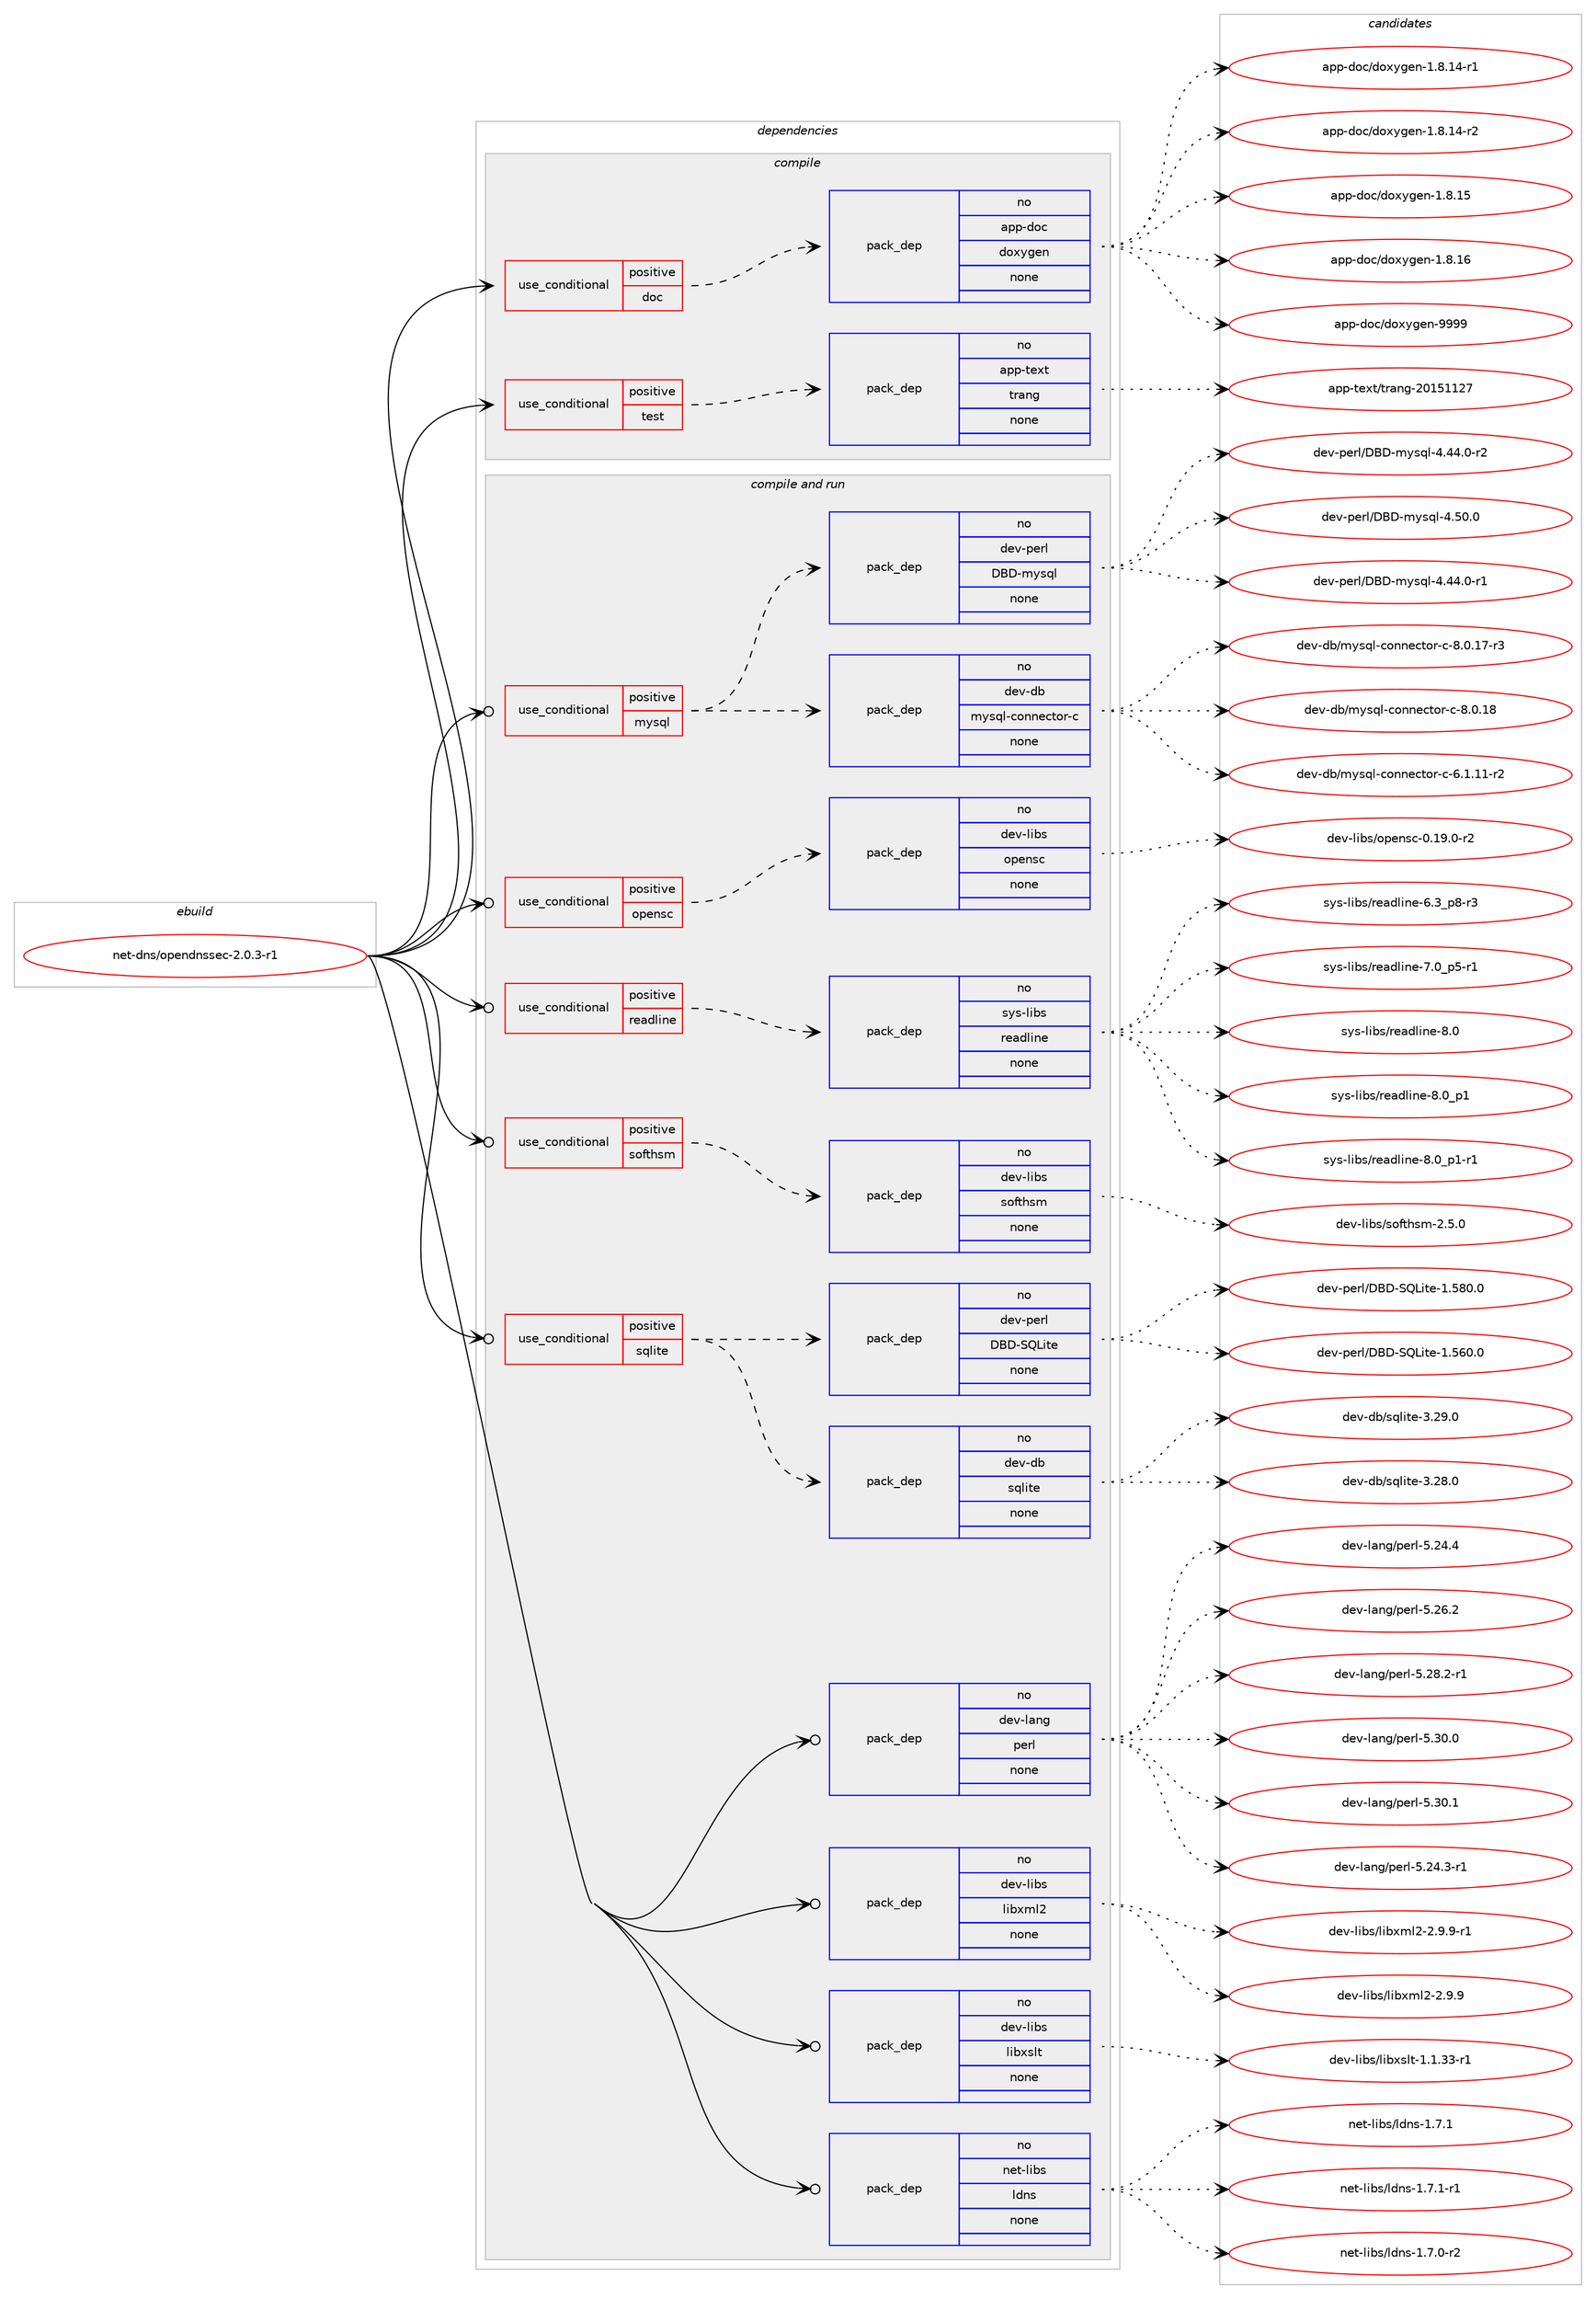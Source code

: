 digraph prolog {

# *************
# Graph options
# *************

newrank=true;
concentrate=true;
compound=true;
graph [rankdir=LR,fontname=Helvetica,fontsize=10,ranksep=1.5];#, ranksep=2.5, nodesep=0.2];
edge  [arrowhead=vee];
node  [fontname=Helvetica,fontsize=10];

# **********
# The ebuild
# **********

subgraph cluster_leftcol {
color=gray;
rank=same;
label=<<i>ebuild</i>>;
id [label="net-dns/opendnssec-2.0.3-r1", color=red, width=4, href="../net-dns/opendnssec-2.0.3-r1.svg"];
}

# ****************
# The dependencies
# ****************

subgraph cluster_midcol {
color=gray;
label=<<i>dependencies</i>>;
subgraph cluster_compile {
fillcolor="#eeeeee";
style=filled;
label=<<i>compile</i>>;
subgraph cond199363 {
dependency818594 [label=<<TABLE BORDER="0" CELLBORDER="1" CELLSPACING="0" CELLPADDING="4"><TR><TD ROWSPAN="3" CELLPADDING="10">use_conditional</TD></TR><TR><TD>positive</TD></TR><TR><TD>doc</TD></TR></TABLE>>, shape=none, color=red];
subgraph pack604916 {
dependency818595 [label=<<TABLE BORDER="0" CELLBORDER="1" CELLSPACING="0" CELLPADDING="4" WIDTH="220"><TR><TD ROWSPAN="6" CELLPADDING="30">pack_dep</TD></TR><TR><TD WIDTH="110">no</TD></TR><TR><TD>app-doc</TD></TR><TR><TD>doxygen</TD></TR><TR><TD>none</TD></TR><TR><TD></TD></TR></TABLE>>, shape=none, color=blue];
}
dependency818594:e -> dependency818595:w [weight=20,style="dashed",arrowhead="vee"];
}
id:e -> dependency818594:w [weight=20,style="solid",arrowhead="vee"];
subgraph cond199364 {
dependency818596 [label=<<TABLE BORDER="0" CELLBORDER="1" CELLSPACING="0" CELLPADDING="4"><TR><TD ROWSPAN="3" CELLPADDING="10">use_conditional</TD></TR><TR><TD>positive</TD></TR><TR><TD>test</TD></TR></TABLE>>, shape=none, color=red];
subgraph pack604917 {
dependency818597 [label=<<TABLE BORDER="0" CELLBORDER="1" CELLSPACING="0" CELLPADDING="4" WIDTH="220"><TR><TD ROWSPAN="6" CELLPADDING="30">pack_dep</TD></TR><TR><TD WIDTH="110">no</TD></TR><TR><TD>app-text</TD></TR><TR><TD>trang</TD></TR><TR><TD>none</TD></TR><TR><TD></TD></TR></TABLE>>, shape=none, color=blue];
}
dependency818596:e -> dependency818597:w [weight=20,style="dashed",arrowhead="vee"];
}
id:e -> dependency818596:w [weight=20,style="solid",arrowhead="vee"];
}
subgraph cluster_compileandrun {
fillcolor="#eeeeee";
style=filled;
label=<<i>compile and run</i>>;
subgraph cond199365 {
dependency818598 [label=<<TABLE BORDER="0" CELLBORDER="1" CELLSPACING="0" CELLPADDING="4"><TR><TD ROWSPAN="3" CELLPADDING="10">use_conditional</TD></TR><TR><TD>positive</TD></TR><TR><TD>mysql</TD></TR></TABLE>>, shape=none, color=red];
subgraph pack604918 {
dependency818599 [label=<<TABLE BORDER="0" CELLBORDER="1" CELLSPACING="0" CELLPADDING="4" WIDTH="220"><TR><TD ROWSPAN="6" CELLPADDING="30">pack_dep</TD></TR><TR><TD WIDTH="110">no</TD></TR><TR><TD>dev-db</TD></TR><TR><TD>mysql-connector-c</TD></TR><TR><TD>none</TD></TR><TR><TD></TD></TR></TABLE>>, shape=none, color=blue];
}
dependency818598:e -> dependency818599:w [weight=20,style="dashed",arrowhead="vee"];
subgraph pack604919 {
dependency818600 [label=<<TABLE BORDER="0" CELLBORDER="1" CELLSPACING="0" CELLPADDING="4" WIDTH="220"><TR><TD ROWSPAN="6" CELLPADDING="30">pack_dep</TD></TR><TR><TD WIDTH="110">no</TD></TR><TR><TD>dev-perl</TD></TR><TR><TD>DBD-mysql</TD></TR><TR><TD>none</TD></TR><TR><TD></TD></TR></TABLE>>, shape=none, color=blue];
}
dependency818598:e -> dependency818600:w [weight=20,style="dashed",arrowhead="vee"];
}
id:e -> dependency818598:w [weight=20,style="solid",arrowhead="odotvee"];
subgraph cond199366 {
dependency818601 [label=<<TABLE BORDER="0" CELLBORDER="1" CELLSPACING="0" CELLPADDING="4"><TR><TD ROWSPAN="3" CELLPADDING="10">use_conditional</TD></TR><TR><TD>positive</TD></TR><TR><TD>opensc</TD></TR></TABLE>>, shape=none, color=red];
subgraph pack604920 {
dependency818602 [label=<<TABLE BORDER="0" CELLBORDER="1" CELLSPACING="0" CELLPADDING="4" WIDTH="220"><TR><TD ROWSPAN="6" CELLPADDING="30">pack_dep</TD></TR><TR><TD WIDTH="110">no</TD></TR><TR><TD>dev-libs</TD></TR><TR><TD>opensc</TD></TR><TR><TD>none</TD></TR><TR><TD></TD></TR></TABLE>>, shape=none, color=blue];
}
dependency818601:e -> dependency818602:w [weight=20,style="dashed",arrowhead="vee"];
}
id:e -> dependency818601:w [weight=20,style="solid",arrowhead="odotvee"];
subgraph cond199367 {
dependency818603 [label=<<TABLE BORDER="0" CELLBORDER="1" CELLSPACING="0" CELLPADDING="4"><TR><TD ROWSPAN="3" CELLPADDING="10">use_conditional</TD></TR><TR><TD>positive</TD></TR><TR><TD>readline</TD></TR></TABLE>>, shape=none, color=red];
subgraph pack604921 {
dependency818604 [label=<<TABLE BORDER="0" CELLBORDER="1" CELLSPACING="0" CELLPADDING="4" WIDTH="220"><TR><TD ROWSPAN="6" CELLPADDING="30">pack_dep</TD></TR><TR><TD WIDTH="110">no</TD></TR><TR><TD>sys-libs</TD></TR><TR><TD>readline</TD></TR><TR><TD>none</TD></TR><TR><TD></TD></TR></TABLE>>, shape=none, color=blue];
}
dependency818603:e -> dependency818604:w [weight=20,style="dashed",arrowhead="vee"];
}
id:e -> dependency818603:w [weight=20,style="solid",arrowhead="odotvee"];
subgraph cond199368 {
dependency818605 [label=<<TABLE BORDER="0" CELLBORDER="1" CELLSPACING="0" CELLPADDING="4"><TR><TD ROWSPAN="3" CELLPADDING="10">use_conditional</TD></TR><TR><TD>positive</TD></TR><TR><TD>softhsm</TD></TR></TABLE>>, shape=none, color=red];
subgraph pack604922 {
dependency818606 [label=<<TABLE BORDER="0" CELLBORDER="1" CELLSPACING="0" CELLPADDING="4" WIDTH="220"><TR><TD ROWSPAN="6" CELLPADDING="30">pack_dep</TD></TR><TR><TD WIDTH="110">no</TD></TR><TR><TD>dev-libs</TD></TR><TR><TD>softhsm</TD></TR><TR><TD>none</TD></TR><TR><TD></TD></TR></TABLE>>, shape=none, color=blue];
}
dependency818605:e -> dependency818606:w [weight=20,style="dashed",arrowhead="vee"];
}
id:e -> dependency818605:w [weight=20,style="solid",arrowhead="odotvee"];
subgraph cond199369 {
dependency818607 [label=<<TABLE BORDER="0" CELLBORDER="1" CELLSPACING="0" CELLPADDING="4"><TR><TD ROWSPAN="3" CELLPADDING="10">use_conditional</TD></TR><TR><TD>positive</TD></TR><TR><TD>sqlite</TD></TR></TABLE>>, shape=none, color=red];
subgraph pack604923 {
dependency818608 [label=<<TABLE BORDER="0" CELLBORDER="1" CELLSPACING="0" CELLPADDING="4" WIDTH="220"><TR><TD ROWSPAN="6" CELLPADDING="30">pack_dep</TD></TR><TR><TD WIDTH="110">no</TD></TR><TR><TD>dev-db</TD></TR><TR><TD>sqlite</TD></TR><TR><TD>none</TD></TR><TR><TD></TD></TR></TABLE>>, shape=none, color=blue];
}
dependency818607:e -> dependency818608:w [weight=20,style="dashed",arrowhead="vee"];
subgraph pack604924 {
dependency818609 [label=<<TABLE BORDER="0" CELLBORDER="1" CELLSPACING="0" CELLPADDING="4" WIDTH="220"><TR><TD ROWSPAN="6" CELLPADDING="30">pack_dep</TD></TR><TR><TD WIDTH="110">no</TD></TR><TR><TD>dev-perl</TD></TR><TR><TD>DBD-SQLite</TD></TR><TR><TD>none</TD></TR><TR><TD></TD></TR></TABLE>>, shape=none, color=blue];
}
dependency818607:e -> dependency818609:w [weight=20,style="dashed",arrowhead="vee"];
}
id:e -> dependency818607:w [weight=20,style="solid",arrowhead="odotvee"];
subgraph pack604925 {
dependency818610 [label=<<TABLE BORDER="0" CELLBORDER="1" CELLSPACING="0" CELLPADDING="4" WIDTH="220"><TR><TD ROWSPAN="6" CELLPADDING="30">pack_dep</TD></TR><TR><TD WIDTH="110">no</TD></TR><TR><TD>dev-lang</TD></TR><TR><TD>perl</TD></TR><TR><TD>none</TD></TR><TR><TD></TD></TR></TABLE>>, shape=none, color=blue];
}
id:e -> dependency818610:w [weight=20,style="solid",arrowhead="odotvee"];
subgraph pack604926 {
dependency818611 [label=<<TABLE BORDER="0" CELLBORDER="1" CELLSPACING="0" CELLPADDING="4" WIDTH="220"><TR><TD ROWSPAN="6" CELLPADDING="30">pack_dep</TD></TR><TR><TD WIDTH="110">no</TD></TR><TR><TD>dev-libs</TD></TR><TR><TD>libxml2</TD></TR><TR><TD>none</TD></TR><TR><TD></TD></TR></TABLE>>, shape=none, color=blue];
}
id:e -> dependency818611:w [weight=20,style="solid",arrowhead="odotvee"];
subgraph pack604927 {
dependency818612 [label=<<TABLE BORDER="0" CELLBORDER="1" CELLSPACING="0" CELLPADDING="4" WIDTH="220"><TR><TD ROWSPAN="6" CELLPADDING="30">pack_dep</TD></TR><TR><TD WIDTH="110">no</TD></TR><TR><TD>dev-libs</TD></TR><TR><TD>libxslt</TD></TR><TR><TD>none</TD></TR><TR><TD></TD></TR></TABLE>>, shape=none, color=blue];
}
id:e -> dependency818612:w [weight=20,style="solid",arrowhead="odotvee"];
subgraph pack604928 {
dependency818613 [label=<<TABLE BORDER="0" CELLBORDER="1" CELLSPACING="0" CELLPADDING="4" WIDTH="220"><TR><TD ROWSPAN="6" CELLPADDING="30">pack_dep</TD></TR><TR><TD WIDTH="110">no</TD></TR><TR><TD>net-libs</TD></TR><TR><TD>ldns</TD></TR><TR><TD>none</TD></TR><TR><TD></TD></TR></TABLE>>, shape=none, color=blue];
}
id:e -> dependency818613:w [weight=20,style="solid",arrowhead="odotvee"];
}
subgraph cluster_run {
fillcolor="#eeeeee";
style=filled;
label=<<i>run</i>>;
}
}

# **************
# The candidates
# **************

subgraph cluster_choices {
rank=same;
color=gray;
label=<<i>candidates</i>>;

subgraph choice604916 {
color=black;
nodesep=1;
choice97112112451001119947100111120121103101110454946564649524511449 [label="app-doc/doxygen-1.8.14-r1", color=red, width=4,href="../app-doc/doxygen-1.8.14-r1.svg"];
choice97112112451001119947100111120121103101110454946564649524511450 [label="app-doc/doxygen-1.8.14-r2", color=red, width=4,href="../app-doc/doxygen-1.8.14-r2.svg"];
choice9711211245100111994710011112012110310111045494656464953 [label="app-doc/doxygen-1.8.15", color=red, width=4,href="../app-doc/doxygen-1.8.15.svg"];
choice9711211245100111994710011112012110310111045494656464954 [label="app-doc/doxygen-1.8.16", color=red, width=4,href="../app-doc/doxygen-1.8.16.svg"];
choice971121124510011199471001111201211031011104557575757 [label="app-doc/doxygen-9999", color=red, width=4,href="../app-doc/doxygen-9999.svg"];
dependency818595:e -> choice97112112451001119947100111120121103101110454946564649524511449:w [style=dotted,weight="100"];
dependency818595:e -> choice97112112451001119947100111120121103101110454946564649524511450:w [style=dotted,weight="100"];
dependency818595:e -> choice9711211245100111994710011112012110310111045494656464953:w [style=dotted,weight="100"];
dependency818595:e -> choice9711211245100111994710011112012110310111045494656464954:w [style=dotted,weight="100"];
dependency818595:e -> choice971121124510011199471001111201211031011104557575757:w [style=dotted,weight="100"];
}
subgraph choice604917 {
color=black;
nodesep=1;
choice97112112451161011201164711611497110103455048495349495055 [label="app-text/trang-20151127", color=red, width=4,href="../app-text/trang-20151127.svg"];
dependency818597:e -> choice97112112451161011201164711611497110103455048495349495055:w [style=dotted,weight="100"];
}
subgraph choice604918 {
color=black;
nodesep=1;
choice1001011184510098471091211151131084599111110110101991161111144599455446494649494511450 [label="dev-db/mysql-connector-c-6.1.11-r2", color=red, width=4,href="../dev-db/mysql-connector-c-6.1.11-r2.svg"];
choice1001011184510098471091211151131084599111110110101991161111144599455646484649554511451 [label="dev-db/mysql-connector-c-8.0.17-r3", color=red, width=4,href="../dev-db/mysql-connector-c-8.0.17-r3.svg"];
choice100101118451009847109121115113108459911111011010199116111114459945564648464956 [label="dev-db/mysql-connector-c-8.0.18", color=red, width=4,href="../dev-db/mysql-connector-c-8.0.18.svg"];
dependency818599:e -> choice1001011184510098471091211151131084599111110110101991161111144599455446494649494511450:w [style=dotted,weight="100"];
dependency818599:e -> choice1001011184510098471091211151131084599111110110101991161111144599455646484649554511451:w [style=dotted,weight="100"];
dependency818599:e -> choice100101118451009847109121115113108459911111011010199116111114459945564648464956:w [style=dotted,weight="100"];
}
subgraph choice604919 {
color=black;
nodesep=1;
choice100101118451121011141084768666845109121115113108455246525246484511449 [label="dev-perl/DBD-mysql-4.44.0-r1", color=red, width=4,href="../dev-perl/DBD-mysql-4.44.0-r1.svg"];
choice100101118451121011141084768666845109121115113108455246525246484511450 [label="dev-perl/DBD-mysql-4.44.0-r2", color=red, width=4,href="../dev-perl/DBD-mysql-4.44.0-r2.svg"];
choice10010111845112101114108476866684510912111511310845524653484648 [label="dev-perl/DBD-mysql-4.50.0", color=red, width=4,href="../dev-perl/DBD-mysql-4.50.0.svg"];
dependency818600:e -> choice100101118451121011141084768666845109121115113108455246525246484511449:w [style=dotted,weight="100"];
dependency818600:e -> choice100101118451121011141084768666845109121115113108455246525246484511450:w [style=dotted,weight="100"];
dependency818600:e -> choice10010111845112101114108476866684510912111511310845524653484648:w [style=dotted,weight="100"];
}
subgraph choice604920 {
color=black;
nodesep=1;
choice10010111845108105981154711111210111011599454846495746484511450 [label="dev-libs/opensc-0.19.0-r2", color=red, width=4,href="../dev-libs/opensc-0.19.0-r2.svg"];
dependency818602:e -> choice10010111845108105981154711111210111011599454846495746484511450:w [style=dotted,weight="100"];
}
subgraph choice604921 {
color=black;
nodesep=1;
choice115121115451081059811547114101971001081051101014554465195112564511451 [label="sys-libs/readline-6.3_p8-r3", color=red, width=4,href="../sys-libs/readline-6.3_p8-r3.svg"];
choice115121115451081059811547114101971001081051101014555464895112534511449 [label="sys-libs/readline-7.0_p5-r1", color=red, width=4,href="../sys-libs/readline-7.0_p5-r1.svg"];
choice1151211154510810598115471141019710010810511010145564648 [label="sys-libs/readline-8.0", color=red, width=4,href="../sys-libs/readline-8.0.svg"];
choice11512111545108105981154711410197100108105110101455646489511249 [label="sys-libs/readline-8.0_p1", color=red, width=4,href="../sys-libs/readline-8.0_p1.svg"];
choice115121115451081059811547114101971001081051101014556464895112494511449 [label="sys-libs/readline-8.0_p1-r1", color=red, width=4,href="../sys-libs/readline-8.0_p1-r1.svg"];
dependency818604:e -> choice115121115451081059811547114101971001081051101014554465195112564511451:w [style=dotted,weight="100"];
dependency818604:e -> choice115121115451081059811547114101971001081051101014555464895112534511449:w [style=dotted,weight="100"];
dependency818604:e -> choice1151211154510810598115471141019710010810511010145564648:w [style=dotted,weight="100"];
dependency818604:e -> choice11512111545108105981154711410197100108105110101455646489511249:w [style=dotted,weight="100"];
dependency818604:e -> choice115121115451081059811547114101971001081051101014556464895112494511449:w [style=dotted,weight="100"];
}
subgraph choice604922 {
color=black;
nodesep=1;
choice100101118451081059811547115111102116104115109455046534648 [label="dev-libs/softhsm-2.5.0", color=red, width=4,href="../dev-libs/softhsm-2.5.0.svg"];
dependency818606:e -> choice100101118451081059811547115111102116104115109455046534648:w [style=dotted,weight="100"];
}
subgraph choice604923 {
color=black;
nodesep=1;
choice10010111845100984711511310810511610145514650564648 [label="dev-db/sqlite-3.28.0", color=red, width=4,href="../dev-db/sqlite-3.28.0.svg"];
choice10010111845100984711511310810511610145514650574648 [label="dev-db/sqlite-3.29.0", color=red, width=4,href="../dev-db/sqlite-3.29.0.svg"];
dependency818608:e -> choice10010111845100984711511310810511610145514650564648:w [style=dotted,weight="100"];
dependency818608:e -> choice10010111845100984711511310810511610145514650574648:w [style=dotted,weight="100"];
}
subgraph choice604924 {
color=black;
nodesep=1;
choice1001011184511210111410847686668458381761051161014549465354484648 [label="dev-perl/DBD-SQLite-1.560.0", color=red, width=4,href="../dev-perl/DBD-SQLite-1.560.0.svg"];
choice1001011184511210111410847686668458381761051161014549465356484648 [label="dev-perl/DBD-SQLite-1.580.0", color=red, width=4,href="../dev-perl/DBD-SQLite-1.580.0.svg"];
dependency818609:e -> choice1001011184511210111410847686668458381761051161014549465354484648:w [style=dotted,weight="100"];
dependency818609:e -> choice1001011184511210111410847686668458381761051161014549465356484648:w [style=dotted,weight="100"];
}
subgraph choice604925 {
color=black;
nodesep=1;
choice100101118451089711010347112101114108455346505246514511449 [label="dev-lang/perl-5.24.3-r1", color=red, width=4,href="../dev-lang/perl-5.24.3-r1.svg"];
choice10010111845108971101034711210111410845534650524652 [label="dev-lang/perl-5.24.4", color=red, width=4,href="../dev-lang/perl-5.24.4.svg"];
choice10010111845108971101034711210111410845534650544650 [label="dev-lang/perl-5.26.2", color=red, width=4,href="../dev-lang/perl-5.26.2.svg"];
choice100101118451089711010347112101114108455346505646504511449 [label="dev-lang/perl-5.28.2-r1", color=red, width=4,href="../dev-lang/perl-5.28.2-r1.svg"];
choice10010111845108971101034711210111410845534651484648 [label="dev-lang/perl-5.30.0", color=red, width=4,href="../dev-lang/perl-5.30.0.svg"];
choice10010111845108971101034711210111410845534651484649 [label="dev-lang/perl-5.30.1", color=red, width=4,href="../dev-lang/perl-5.30.1.svg"];
dependency818610:e -> choice100101118451089711010347112101114108455346505246514511449:w [style=dotted,weight="100"];
dependency818610:e -> choice10010111845108971101034711210111410845534650524652:w [style=dotted,weight="100"];
dependency818610:e -> choice10010111845108971101034711210111410845534650544650:w [style=dotted,weight="100"];
dependency818610:e -> choice100101118451089711010347112101114108455346505646504511449:w [style=dotted,weight="100"];
dependency818610:e -> choice10010111845108971101034711210111410845534651484648:w [style=dotted,weight="100"];
dependency818610:e -> choice10010111845108971101034711210111410845534651484649:w [style=dotted,weight="100"];
}
subgraph choice604926 {
color=black;
nodesep=1;
choice1001011184510810598115471081059812010910850455046574657 [label="dev-libs/libxml2-2.9.9", color=red, width=4,href="../dev-libs/libxml2-2.9.9.svg"];
choice10010111845108105981154710810598120109108504550465746574511449 [label="dev-libs/libxml2-2.9.9-r1", color=red, width=4,href="../dev-libs/libxml2-2.9.9-r1.svg"];
dependency818611:e -> choice1001011184510810598115471081059812010910850455046574657:w [style=dotted,weight="100"];
dependency818611:e -> choice10010111845108105981154710810598120109108504550465746574511449:w [style=dotted,weight="100"];
}
subgraph choice604927 {
color=black;
nodesep=1;
choice10010111845108105981154710810598120115108116454946494651514511449 [label="dev-libs/libxslt-1.1.33-r1", color=red, width=4,href="../dev-libs/libxslt-1.1.33-r1.svg"];
dependency818612:e -> choice10010111845108105981154710810598120115108116454946494651514511449:w [style=dotted,weight="100"];
}
subgraph choice604928 {
color=black;
nodesep=1;
choice1101011164510810598115471081001101154549465546484511450 [label="net-libs/ldns-1.7.0-r2", color=red, width=4,href="../net-libs/ldns-1.7.0-r2.svg"];
choice110101116451081059811547108100110115454946554649 [label="net-libs/ldns-1.7.1", color=red, width=4,href="../net-libs/ldns-1.7.1.svg"];
choice1101011164510810598115471081001101154549465546494511449 [label="net-libs/ldns-1.7.1-r1", color=red, width=4,href="../net-libs/ldns-1.7.1-r1.svg"];
dependency818613:e -> choice1101011164510810598115471081001101154549465546484511450:w [style=dotted,weight="100"];
dependency818613:e -> choice110101116451081059811547108100110115454946554649:w [style=dotted,weight="100"];
dependency818613:e -> choice1101011164510810598115471081001101154549465546494511449:w [style=dotted,weight="100"];
}
}

}
